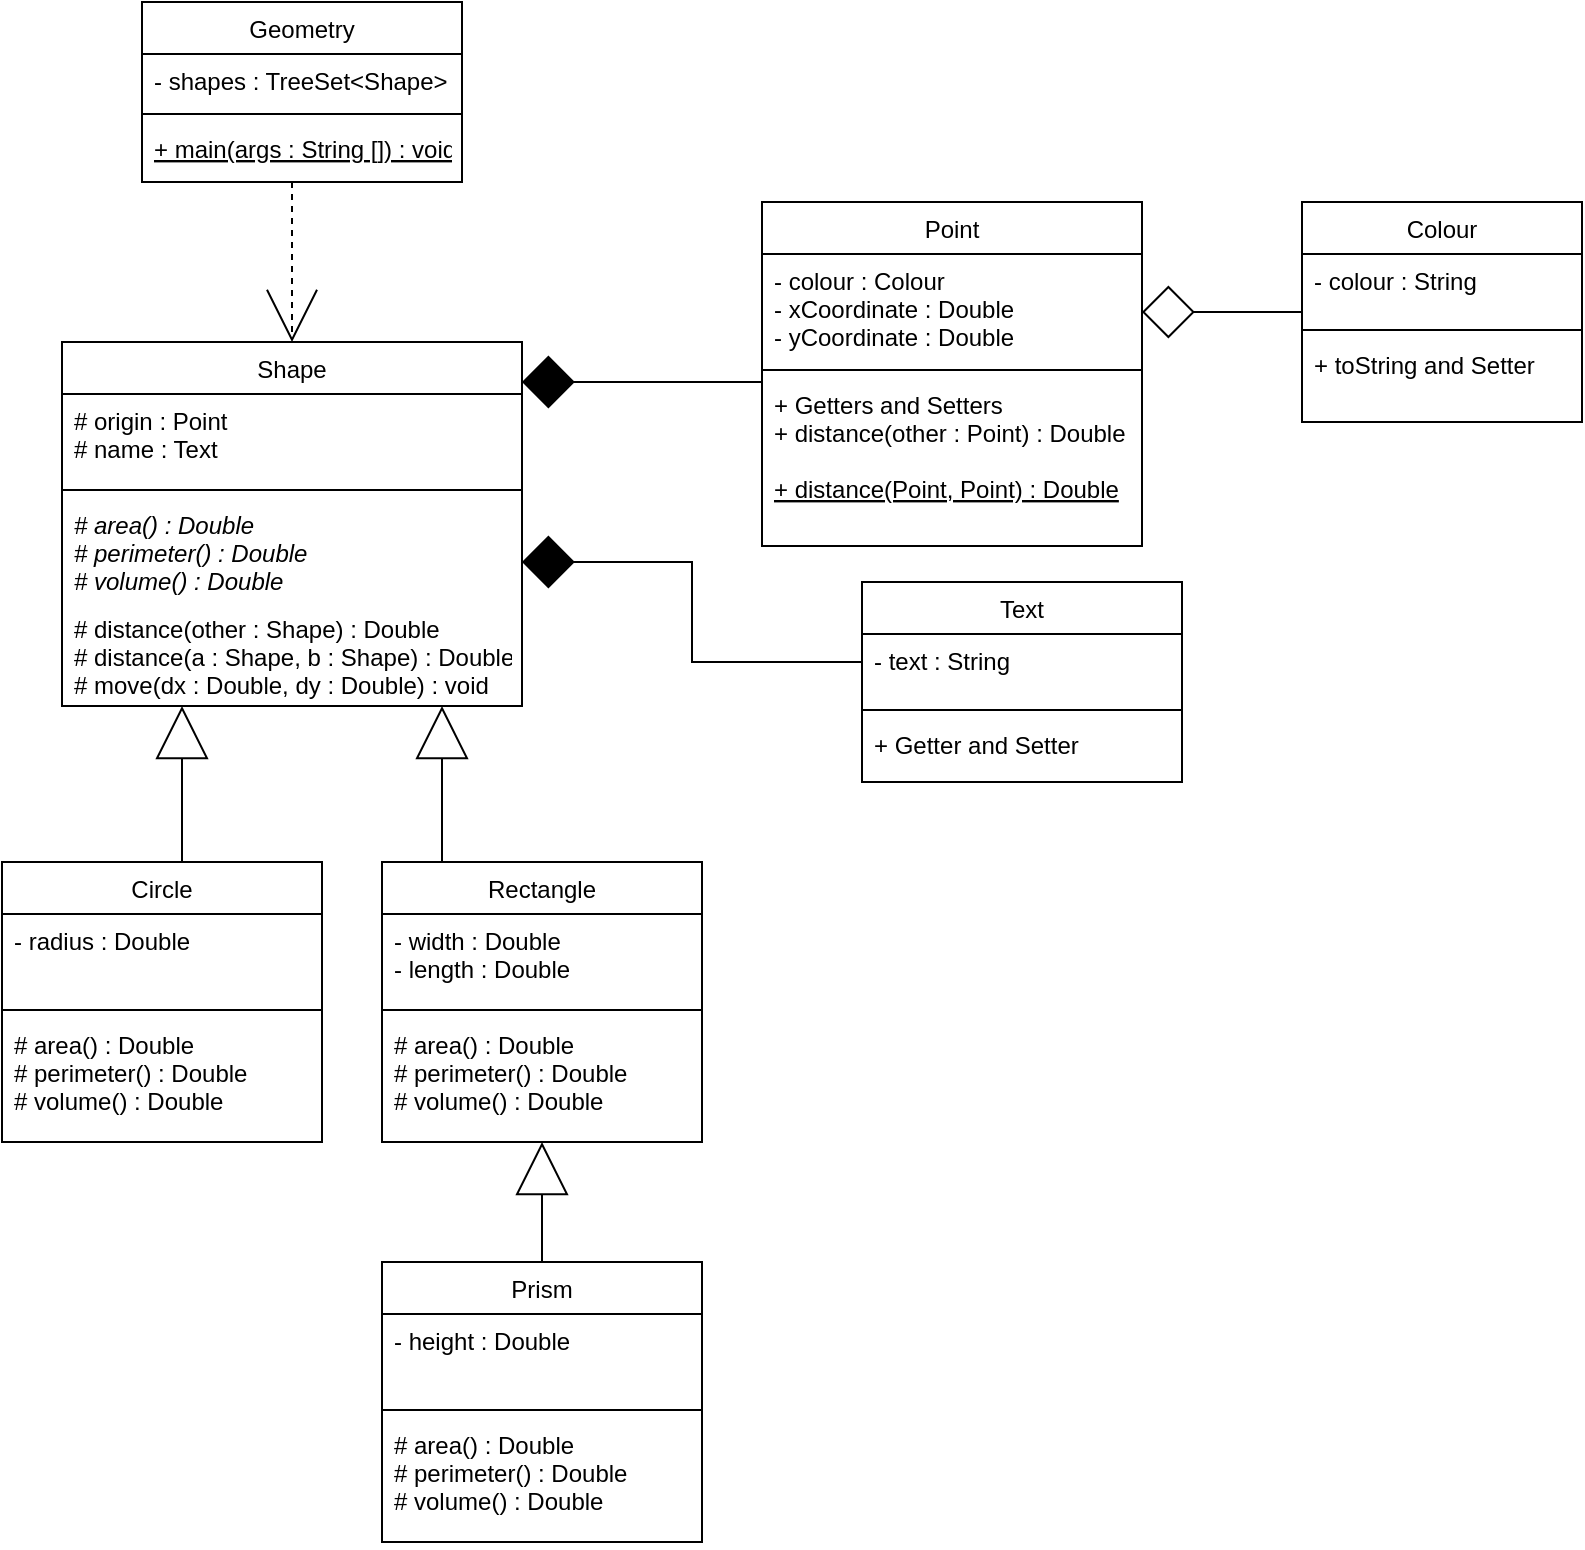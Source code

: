 <mxfile version="12.7.0" type="device"><diagram id="C5RBs43oDa-KdzZeNtuy" name="Page-1"><mxGraphModel dx="1162" dy="673" grid="1" gridSize="10" guides="1" tooltips="1" connect="1" arrows="1" fold="1" page="1" pageScale="1" pageWidth="827" pageHeight="1169" math="0" shadow="0"><root><mxCell id="WIyWlLk6GJQsqaUBKTNV-0"/><mxCell id="WIyWlLk6GJQsqaUBKTNV-1" parent="WIyWlLk6GJQsqaUBKTNV-0"/><mxCell id="dclnROalpiXhsyuYuUn9-9" value="" style="edgeStyle=orthogonalEdgeStyle;rounded=0;orthogonalLoop=1;jettySize=auto;html=1;endArrow=open;endFill=0;dashed=1;endSize=24;" edge="1" parent="WIyWlLk6GJQsqaUBKTNV-1" source="zkfFHV4jXpPFQw0GAbJ--0" target="dclnROalpiXhsyuYuUn9-5"><mxGeometry relative="1" as="geometry"><Array as="points"><mxPoint x="165" y="230"/><mxPoint x="165" y="230"/></Array></mxGeometry></mxCell><mxCell id="zkfFHV4jXpPFQw0GAbJ--0" value="Geometry" style="swimlane;fontStyle=0;align=center;verticalAlign=top;childLayout=stackLayout;horizontal=1;startSize=26;horizontalStack=0;resizeParent=1;resizeLast=0;collapsible=1;marginBottom=0;rounded=0;shadow=0;strokeWidth=1;" parent="WIyWlLk6GJQsqaUBKTNV-1" vertex="1"><mxGeometry x="90" y="120" width="160" height="90" as="geometry"><mxRectangle x="230" y="140" width="160" height="26" as="alternateBounds"/></mxGeometry></mxCell><mxCell id="zkfFHV4jXpPFQw0GAbJ--1" value="- shapes : TreeSet&lt;Shape&gt;" style="text;align=left;verticalAlign=top;spacingLeft=4;spacingRight=4;overflow=hidden;rotatable=0;points=[[0,0.5],[1,0.5]];portConstraint=eastwest;" parent="zkfFHV4jXpPFQw0GAbJ--0" vertex="1"><mxGeometry y="26" width="160" height="26" as="geometry"/></mxCell><mxCell id="zkfFHV4jXpPFQw0GAbJ--4" value="" style="line;html=1;strokeWidth=1;align=left;verticalAlign=middle;spacingTop=-1;spacingLeft=3;spacingRight=3;rotatable=0;labelPosition=right;points=[];portConstraint=eastwest;" parent="zkfFHV4jXpPFQw0GAbJ--0" vertex="1"><mxGeometry y="52" width="160" height="8" as="geometry"/></mxCell><mxCell id="dclnROalpiXhsyuYuUn9-10" value="+ main(args : String []) : void" style="text;align=left;verticalAlign=top;spacingLeft=4;spacingRight=4;overflow=hidden;rotatable=0;points=[[0,0.5],[1,0.5]];portConstraint=eastwest;fontStyle=4" vertex="1" parent="zkfFHV4jXpPFQw0GAbJ--0"><mxGeometry y="60" width="160" height="26" as="geometry"/></mxCell><mxCell id="dclnROalpiXhsyuYuUn9-15" value="" style="edgeStyle=orthogonalEdgeStyle;rounded=0;orthogonalLoop=1;jettySize=auto;html=1;startArrow=diamond;startFill=1;endArrow=none;endFill=0;endSize=24;startSize=24;" edge="1" parent="WIyWlLk6GJQsqaUBKTNV-1" source="dclnROalpiXhsyuYuUn9-5" target="dclnROalpiXhsyuYuUn9-11"><mxGeometry relative="1" as="geometry"><Array as="points"><mxPoint x="330" y="310"/><mxPoint x="330" y="310"/></Array></mxGeometry></mxCell><mxCell id="dclnROalpiXhsyuYuUn9-20" value="" style="edgeStyle=orthogonalEdgeStyle;rounded=0;orthogonalLoop=1;jettySize=auto;html=1;endArrow=none;endFill=0;startArrow=diamond;startFill=1;startSize=24;" edge="1" parent="WIyWlLk6GJQsqaUBKTNV-1" source="dclnROalpiXhsyuYuUn9-5" target="dclnROalpiXhsyuYuUn9-16"><mxGeometry relative="1" as="geometry"><Array as="points"><mxPoint x="365" y="400"/><mxPoint x="365" y="450"/></Array></mxGeometry></mxCell><mxCell id="dclnROalpiXhsyuYuUn9-35" value="" style="edgeStyle=orthogonalEdgeStyle;rounded=0;orthogonalLoop=1;jettySize=auto;html=1;startArrow=block;startFill=0;startSize=24;endArrow=none;endFill=0;endSize=24;" edge="1" parent="WIyWlLk6GJQsqaUBKTNV-1" source="dclnROalpiXhsyuYuUn9-5" target="dclnROalpiXhsyuYuUn9-31"><mxGeometry relative="1" as="geometry"><Array as="points"><mxPoint x="110" y="530"/><mxPoint x="110" y="530"/></Array></mxGeometry></mxCell><mxCell id="dclnROalpiXhsyuYuUn9-40" value="" style="edgeStyle=orthogonalEdgeStyle;rounded=0;orthogonalLoop=1;jettySize=auto;html=1;startArrow=block;startFill=0;startSize=24;endArrow=none;endFill=0;endSize=24;" edge="1" parent="WIyWlLk6GJQsqaUBKTNV-1" source="dclnROalpiXhsyuYuUn9-5" target="dclnROalpiXhsyuYuUn9-36"><mxGeometry relative="1" as="geometry"><Array as="points"><mxPoint x="240" y="520"/><mxPoint x="240" y="520"/></Array></mxGeometry></mxCell><mxCell id="dclnROalpiXhsyuYuUn9-5" value="Shape" style="swimlane;fontStyle=0;align=center;verticalAlign=top;childLayout=stackLayout;horizontal=1;startSize=26;horizontalStack=0;resizeParent=1;resizeLast=0;collapsible=1;marginBottom=0;rounded=0;shadow=0;strokeWidth=1;" vertex="1" parent="WIyWlLk6GJQsqaUBKTNV-1"><mxGeometry x="50" y="290" width="230" height="182" as="geometry"><mxRectangle x="230" y="140" width="160" height="26" as="alternateBounds"/></mxGeometry></mxCell><mxCell id="dclnROalpiXhsyuYuUn9-6" value="# origin : Point&#10;# name : Text" style="text;align=left;verticalAlign=top;spacingLeft=4;spacingRight=4;overflow=hidden;rotatable=0;points=[[0,0.5],[1,0.5]];portConstraint=eastwest;" vertex="1" parent="dclnROalpiXhsyuYuUn9-5"><mxGeometry y="26" width="230" height="44" as="geometry"/></mxCell><mxCell id="dclnROalpiXhsyuYuUn9-7" value="" style="line;html=1;strokeWidth=1;align=left;verticalAlign=middle;spacingTop=-1;spacingLeft=3;spacingRight=3;rotatable=0;labelPosition=right;points=[];portConstraint=eastwest;" vertex="1" parent="dclnROalpiXhsyuYuUn9-5"><mxGeometry y="70" width="230" height="8" as="geometry"/></mxCell><mxCell id="dclnROalpiXhsyuYuUn9-8" value="# area() : Double&#10;# perimeter() : Double&#10;# volume() : Double" style="text;align=left;verticalAlign=top;spacingLeft=4;spacingRight=4;overflow=hidden;rotatable=0;points=[[0,0.5],[1,0.5]];portConstraint=eastwest;fontStyle=2" vertex="1" parent="dclnROalpiXhsyuYuUn9-5"><mxGeometry y="78" width="230" height="52" as="geometry"/></mxCell><mxCell id="dclnROalpiXhsyuYuUn9-45" value="# distance(other : Shape) : Double&#10;# distance(a : Shape, b : Shape) : Double&#10;# move(dx : Double, dy : Double) : void" style="text;align=left;verticalAlign=top;spacingLeft=4;spacingRight=4;overflow=hidden;rotatable=0;points=[[0,0.5],[1,0.5]];portConstraint=eastwest;fontStyle=0" vertex="1" parent="dclnROalpiXhsyuYuUn9-5"><mxGeometry y="130" width="230" height="52" as="geometry"/></mxCell><mxCell id="dclnROalpiXhsyuYuUn9-50" value="" style="edgeStyle=orthogonalEdgeStyle;rounded=0;orthogonalLoop=1;jettySize=auto;html=1;startArrow=block;startFill=0;startSize=24;endArrow=none;endFill=0;endSize=24;" edge="1" parent="WIyWlLk6GJQsqaUBKTNV-1" source="dclnROalpiXhsyuYuUn9-36" target="dclnROalpiXhsyuYuUn9-46"><mxGeometry relative="1" as="geometry"/></mxCell><mxCell id="dclnROalpiXhsyuYuUn9-36" value="Rectangle" style="swimlane;fontStyle=0;align=center;verticalAlign=top;childLayout=stackLayout;horizontal=1;startSize=26;horizontalStack=0;resizeParent=1;resizeLast=0;collapsible=1;marginBottom=0;rounded=0;shadow=0;strokeWidth=1;" vertex="1" parent="WIyWlLk6GJQsqaUBKTNV-1"><mxGeometry x="210" y="550" width="160" height="140" as="geometry"><mxRectangle x="230" y="140" width="160" height="26" as="alternateBounds"/></mxGeometry></mxCell><mxCell id="dclnROalpiXhsyuYuUn9-37" value="- width : Double&#10;- length : Double" style="text;align=left;verticalAlign=top;spacingLeft=4;spacingRight=4;overflow=hidden;rotatable=0;points=[[0,0.5],[1,0.5]];portConstraint=eastwest;" vertex="1" parent="dclnROalpiXhsyuYuUn9-36"><mxGeometry y="26" width="160" height="44" as="geometry"/></mxCell><mxCell id="dclnROalpiXhsyuYuUn9-38" value="" style="line;html=1;strokeWidth=1;align=left;verticalAlign=middle;spacingTop=-1;spacingLeft=3;spacingRight=3;rotatable=0;labelPosition=right;points=[];portConstraint=eastwest;" vertex="1" parent="dclnROalpiXhsyuYuUn9-36"><mxGeometry y="70" width="160" height="8" as="geometry"/></mxCell><mxCell id="dclnROalpiXhsyuYuUn9-39" value="# area() : Double&#10;# perimeter() : Double&#10;# volume() : Double" style="text;align=left;verticalAlign=top;spacingLeft=4;spacingRight=4;overflow=hidden;rotatable=0;points=[[0,0.5],[1,0.5]];portConstraint=eastwest;fontStyle=0" vertex="1" parent="dclnROalpiXhsyuYuUn9-36"><mxGeometry y="78" width="160" height="62" as="geometry"/></mxCell><mxCell id="dclnROalpiXhsyuYuUn9-46" value="Prism" style="swimlane;fontStyle=0;align=center;verticalAlign=top;childLayout=stackLayout;horizontal=1;startSize=26;horizontalStack=0;resizeParent=1;resizeLast=0;collapsible=1;marginBottom=0;rounded=0;shadow=0;strokeWidth=1;" vertex="1" parent="WIyWlLk6GJQsqaUBKTNV-1"><mxGeometry x="210" y="750" width="160" height="140" as="geometry"><mxRectangle x="230" y="140" width="160" height="26" as="alternateBounds"/></mxGeometry></mxCell><mxCell id="dclnROalpiXhsyuYuUn9-47" value="- height : Double" style="text;align=left;verticalAlign=top;spacingLeft=4;spacingRight=4;overflow=hidden;rotatable=0;points=[[0,0.5],[1,0.5]];portConstraint=eastwest;" vertex="1" parent="dclnROalpiXhsyuYuUn9-46"><mxGeometry y="26" width="160" height="44" as="geometry"/></mxCell><mxCell id="dclnROalpiXhsyuYuUn9-48" value="" style="line;html=1;strokeWidth=1;align=left;verticalAlign=middle;spacingTop=-1;spacingLeft=3;spacingRight=3;rotatable=0;labelPosition=right;points=[];portConstraint=eastwest;" vertex="1" parent="dclnROalpiXhsyuYuUn9-46"><mxGeometry y="70" width="160" height="8" as="geometry"/></mxCell><mxCell id="dclnROalpiXhsyuYuUn9-49" value="# area() : Double&#10;# perimeter() : Double&#10;# volume() : Double" style="text;align=left;verticalAlign=top;spacingLeft=4;spacingRight=4;overflow=hidden;rotatable=0;points=[[0,0.5],[1,0.5]];portConstraint=eastwest;fontStyle=0" vertex="1" parent="dclnROalpiXhsyuYuUn9-46"><mxGeometry y="78" width="160" height="62" as="geometry"/></mxCell><mxCell id="dclnROalpiXhsyuYuUn9-31" value="Circle" style="swimlane;fontStyle=0;align=center;verticalAlign=top;childLayout=stackLayout;horizontal=1;startSize=26;horizontalStack=0;resizeParent=1;resizeLast=0;collapsible=1;marginBottom=0;rounded=0;shadow=0;strokeWidth=1;" vertex="1" parent="WIyWlLk6GJQsqaUBKTNV-1"><mxGeometry x="20" y="550" width="160" height="140" as="geometry"><mxRectangle x="230" y="140" width="160" height="26" as="alternateBounds"/></mxGeometry></mxCell><mxCell id="dclnROalpiXhsyuYuUn9-32" value="- radius : Double" style="text;align=left;verticalAlign=top;spacingLeft=4;spacingRight=4;overflow=hidden;rotatable=0;points=[[0,0.5],[1,0.5]];portConstraint=eastwest;" vertex="1" parent="dclnROalpiXhsyuYuUn9-31"><mxGeometry y="26" width="160" height="44" as="geometry"/></mxCell><mxCell id="dclnROalpiXhsyuYuUn9-33" value="" style="line;html=1;strokeWidth=1;align=left;verticalAlign=middle;spacingTop=-1;spacingLeft=3;spacingRight=3;rotatable=0;labelPosition=right;points=[];portConstraint=eastwest;" vertex="1" parent="dclnROalpiXhsyuYuUn9-31"><mxGeometry y="70" width="160" height="8" as="geometry"/></mxCell><mxCell id="dclnROalpiXhsyuYuUn9-34" value="# area() : Double&#10;# perimeter() : Double&#10;# volume() : Double" style="text;align=left;verticalAlign=top;spacingLeft=4;spacingRight=4;overflow=hidden;rotatable=0;points=[[0,0.5],[1,0.5]];portConstraint=eastwest;fontStyle=0" vertex="1" parent="dclnROalpiXhsyuYuUn9-31"><mxGeometry y="78" width="160" height="62" as="geometry"/></mxCell><mxCell id="dclnROalpiXhsyuYuUn9-16" value="Text" style="swimlane;fontStyle=0;align=center;verticalAlign=top;childLayout=stackLayout;horizontal=1;startSize=26;horizontalStack=0;resizeParent=1;resizeLast=0;collapsible=1;marginBottom=0;rounded=0;shadow=0;strokeWidth=1;" vertex="1" parent="WIyWlLk6GJQsqaUBKTNV-1"><mxGeometry x="450" y="410" width="160" height="100" as="geometry"><mxRectangle x="230" y="140" width="160" height="26" as="alternateBounds"/></mxGeometry></mxCell><mxCell id="dclnROalpiXhsyuYuUn9-17" value="- text : String" style="text;align=left;verticalAlign=top;spacingLeft=4;spacingRight=4;overflow=hidden;rotatable=0;points=[[0,0.5],[1,0.5]];portConstraint=eastwest;" vertex="1" parent="dclnROalpiXhsyuYuUn9-16"><mxGeometry y="26" width="160" height="34" as="geometry"/></mxCell><mxCell id="dclnROalpiXhsyuYuUn9-18" value="" style="line;html=1;strokeWidth=1;align=left;verticalAlign=middle;spacingTop=-1;spacingLeft=3;spacingRight=3;rotatable=0;labelPosition=right;points=[];portConstraint=eastwest;" vertex="1" parent="dclnROalpiXhsyuYuUn9-16"><mxGeometry y="60" width="160" height="8" as="geometry"/></mxCell><mxCell id="dclnROalpiXhsyuYuUn9-19" value="+ Getter and Setter" style="text;align=left;verticalAlign=top;spacingLeft=4;spacingRight=4;overflow=hidden;rotatable=0;points=[[0,0.5],[1,0.5]];portConstraint=eastwest;fontStyle=0" vertex="1" parent="dclnROalpiXhsyuYuUn9-16"><mxGeometry y="68" width="160" height="32" as="geometry"/></mxCell><mxCell id="dclnROalpiXhsyuYuUn9-29" value="" style="edgeStyle=orthogonalEdgeStyle;rounded=0;orthogonalLoop=1;jettySize=auto;html=1;endArrow=none;endFill=0;startArrow=diamond;startFill=0;startSize=24;" edge="1" parent="WIyWlLk6GJQsqaUBKTNV-1" source="dclnROalpiXhsyuYuUn9-11" target="dclnROalpiXhsyuYuUn9-24"><mxGeometry relative="1" as="geometry"><Array as="points"><mxPoint x="620" y="275"/><mxPoint x="620" y="275"/></Array></mxGeometry></mxCell><mxCell id="dclnROalpiXhsyuYuUn9-11" value="Point" style="swimlane;fontStyle=0;align=center;verticalAlign=top;childLayout=stackLayout;horizontal=1;startSize=26;horizontalStack=0;resizeParent=1;resizeLast=0;collapsible=1;marginBottom=0;rounded=0;shadow=0;strokeWidth=1;" vertex="1" parent="WIyWlLk6GJQsqaUBKTNV-1"><mxGeometry x="400" y="220" width="190" height="172" as="geometry"><mxRectangle x="230" y="140" width="160" height="26" as="alternateBounds"/></mxGeometry></mxCell><mxCell id="dclnROalpiXhsyuYuUn9-12" value="- colour : Colour&#10;- xCoordinate : Double&#10;- yCoordinate : Double" style="text;align=left;verticalAlign=top;spacingLeft=4;spacingRight=4;overflow=hidden;rotatable=0;points=[[0,0.5],[1,0.5]];portConstraint=eastwest;" vertex="1" parent="dclnROalpiXhsyuYuUn9-11"><mxGeometry y="26" width="190" height="54" as="geometry"/></mxCell><mxCell id="dclnROalpiXhsyuYuUn9-13" value="" style="line;html=1;strokeWidth=1;align=left;verticalAlign=middle;spacingTop=-1;spacingLeft=3;spacingRight=3;rotatable=0;labelPosition=right;points=[];portConstraint=eastwest;" vertex="1" parent="dclnROalpiXhsyuYuUn9-11"><mxGeometry y="80" width="190" height="8" as="geometry"/></mxCell><mxCell id="dclnROalpiXhsyuYuUn9-14" value="+ Getters and Setters&#10;+ distance(other : Point) : Double" style="text;align=left;verticalAlign=top;spacingLeft=4;spacingRight=4;overflow=hidden;rotatable=0;points=[[0,0.5],[1,0.5]];portConstraint=eastwest;fontStyle=0" vertex="1" parent="dclnROalpiXhsyuYuUn9-11"><mxGeometry y="88" width="190" height="42" as="geometry"/></mxCell><mxCell id="dclnROalpiXhsyuYuUn9-21" value="+ distance(Point, Point) : Double" style="text;align=left;verticalAlign=top;spacingLeft=4;spacingRight=4;overflow=hidden;rotatable=0;points=[[0,0.5],[1,0.5]];portConstraint=eastwest;fontStyle=4" vertex="1" parent="dclnROalpiXhsyuYuUn9-11"><mxGeometry y="130" width="190" height="42" as="geometry"/></mxCell><mxCell id="dclnROalpiXhsyuYuUn9-24" value="Colour" style="swimlane;fontStyle=0;align=center;verticalAlign=top;childLayout=stackLayout;horizontal=1;startSize=26;horizontalStack=0;resizeParent=1;resizeLast=0;collapsible=1;marginBottom=0;rounded=0;shadow=0;strokeWidth=1;" vertex="1" parent="WIyWlLk6GJQsqaUBKTNV-1"><mxGeometry x="670" y="220" width="140" height="110" as="geometry"><mxRectangle x="230" y="140" width="160" height="26" as="alternateBounds"/></mxGeometry></mxCell><mxCell id="dclnROalpiXhsyuYuUn9-25" value="- colour : String" style="text;align=left;verticalAlign=top;spacingLeft=4;spacingRight=4;overflow=hidden;rotatable=0;points=[[0,0.5],[1,0.5]];portConstraint=eastwest;" vertex="1" parent="dclnROalpiXhsyuYuUn9-24"><mxGeometry y="26" width="140" height="34" as="geometry"/></mxCell><mxCell id="dclnROalpiXhsyuYuUn9-26" value="" style="line;html=1;strokeWidth=1;align=left;verticalAlign=middle;spacingTop=-1;spacingLeft=3;spacingRight=3;rotatable=0;labelPosition=right;points=[];portConstraint=eastwest;" vertex="1" parent="dclnROalpiXhsyuYuUn9-24"><mxGeometry y="60" width="140" height="8" as="geometry"/></mxCell><mxCell id="dclnROalpiXhsyuYuUn9-27" value="+ toString and Setter" style="text;align=left;verticalAlign=top;spacingLeft=4;spacingRight=4;overflow=hidden;rotatable=0;points=[[0,0.5],[1,0.5]];portConstraint=eastwest;fontStyle=0" vertex="1" parent="dclnROalpiXhsyuYuUn9-24"><mxGeometry y="68" width="140" height="42" as="geometry"/></mxCell></root></mxGraphModel></diagram></mxfile>